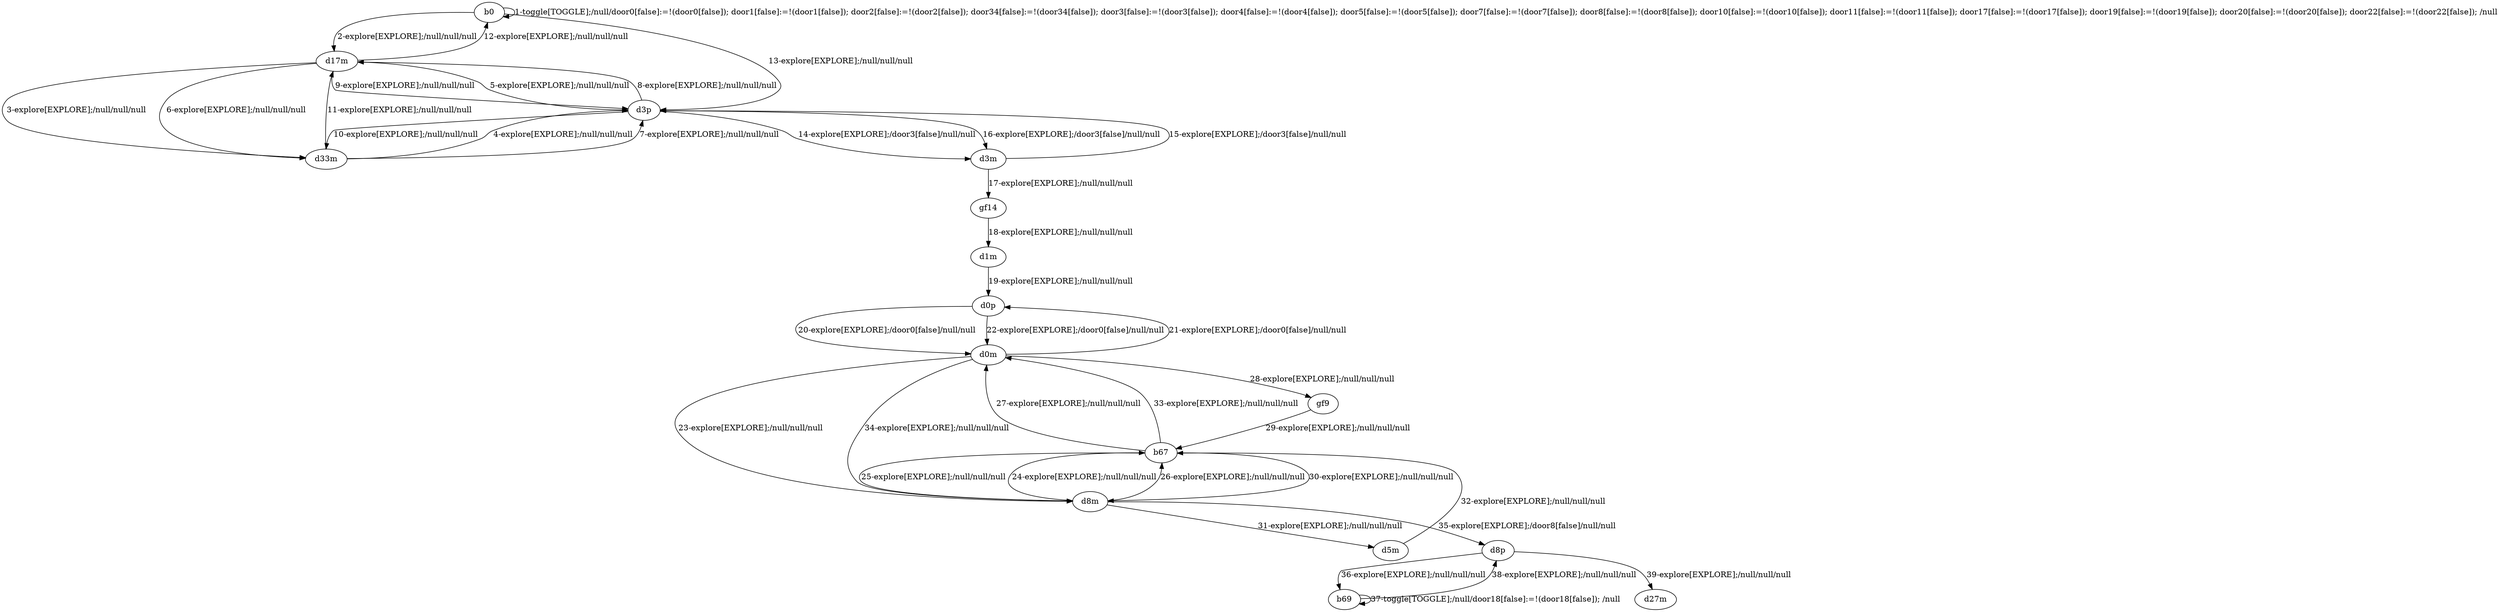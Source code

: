 # Total number of goals covered by this test: 2
# d8p --> d27m
# b69 --> d8p

digraph g {
"b0" -> "b0" [label = "1-toggle[TOGGLE];/null/door0[false]:=!(door0[false]); door1[false]:=!(door1[false]); door2[false]:=!(door2[false]); door34[false]:=!(door34[false]); door3[false]:=!(door3[false]); door4[false]:=!(door4[false]); door5[false]:=!(door5[false]); door7[false]:=!(door7[false]); door8[false]:=!(door8[false]); door10[false]:=!(door10[false]); door11[false]:=!(door11[false]); door17[false]:=!(door17[false]); door19[false]:=!(door19[false]); door20[false]:=!(door20[false]); door22[false]:=!(door22[false]); /null"];
"b0" -> "d17m" [label = "2-explore[EXPLORE];/null/null/null"];
"d17m" -> "d33m" [label = "3-explore[EXPLORE];/null/null/null"];
"d33m" -> "d3p" [label = "4-explore[EXPLORE];/null/null/null"];
"d3p" -> "d17m" [label = "5-explore[EXPLORE];/null/null/null"];
"d17m" -> "d33m" [label = "6-explore[EXPLORE];/null/null/null"];
"d33m" -> "d3p" [label = "7-explore[EXPLORE];/null/null/null"];
"d3p" -> "d17m" [label = "8-explore[EXPLORE];/null/null/null"];
"d17m" -> "d3p" [label = "9-explore[EXPLORE];/null/null/null"];
"d3p" -> "d33m" [label = "10-explore[EXPLORE];/null/null/null"];
"d33m" -> "d17m" [label = "11-explore[EXPLORE];/null/null/null"];
"d17m" -> "b0" [label = "12-explore[EXPLORE];/null/null/null"];
"b0" -> "d3p" [label = "13-explore[EXPLORE];/null/null/null"];
"d3p" -> "d3m" [label = "14-explore[EXPLORE];/door3[false]/null/null"];
"d3m" -> "d3p" [label = "15-explore[EXPLORE];/door3[false]/null/null"];
"d3p" -> "d3m" [label = "16-explore[EXPLORE];/door3[false]/null/null"];
"d3m" -> "gf14" [label = "17-explore[EXPLORE];/null/null/null"];
"gf14" -> "d1m" [label = "18-explore[EXPLORE];/null/null/null"];
"d1m" -> "d0p" [label = "19-explore[EXPLORE];/null/null/null"];
"d0p" -> "d0m" [label = "20-explore[EXPLORE];/door0[false]/null/null"];
"d0m" -> "d0p" [label = "21-explore[EXPLORE];/door0[false]/null/null"];
"d0p" -> "d0m" [label = "22-explore[EXPLORE];/door0[false]/null/null"];
"d0m" -> "d8m" [label = "23-explore[EXPLORE];/null/null/null"];
"d8m" -> "b67" [label = "24-explore[EXPLORE];/null/null/null"];
"b67" -> "d8m" [label = "25-explore[EXPLORE];/null/null/null"];
"d8m" -> "b67" [label = "26-explore[EXPLORE];/null/null/null"];
"b67" -> "d0m" [label = "27-explore[EXPLORE];/null/null/null"];
"d0m" -> "gf9" [label = "28-explore[EXPLORE];/null/null/null"];
"gf9" -> "b67" [label = "29-explore[EXPLORE];/null/null/null"];
"b67" -> "d8m" [label = "30-explore[EXPLORE];/null/null/null"];
"d8m" -> "d5m" [label = "31-explore[EXPLORE];/null/null/null"];
"d5m" -> "b67" [label = "32-explore[EXPLORE];/null/null/null"];
"b67" -> "d0m" [label = "33-explore[EXPLORE];/null/null/null"];
"d0m" -> "d8m" [label = "34-explore[EXPLORE];/null/null/null"];
"d8m" -> "d8p" [label = "35-explore[EXPLORE];/door8[false]/null/null"];
"d8p" -> "b69" [label = "36-explore[EXPLORE];/null/null/null"];
"b69" -> "b69" [label = "37-toggle[TOGGLE];/null/door18[false]:=!(door18[false]); /null"];
"b69" -> "d8p" [label = "38-explore[EXPLORE];/null/null/null"];
"d8p" -> "d27m" [label = "39-explore[EXPLORE];/null/null/null"];
}